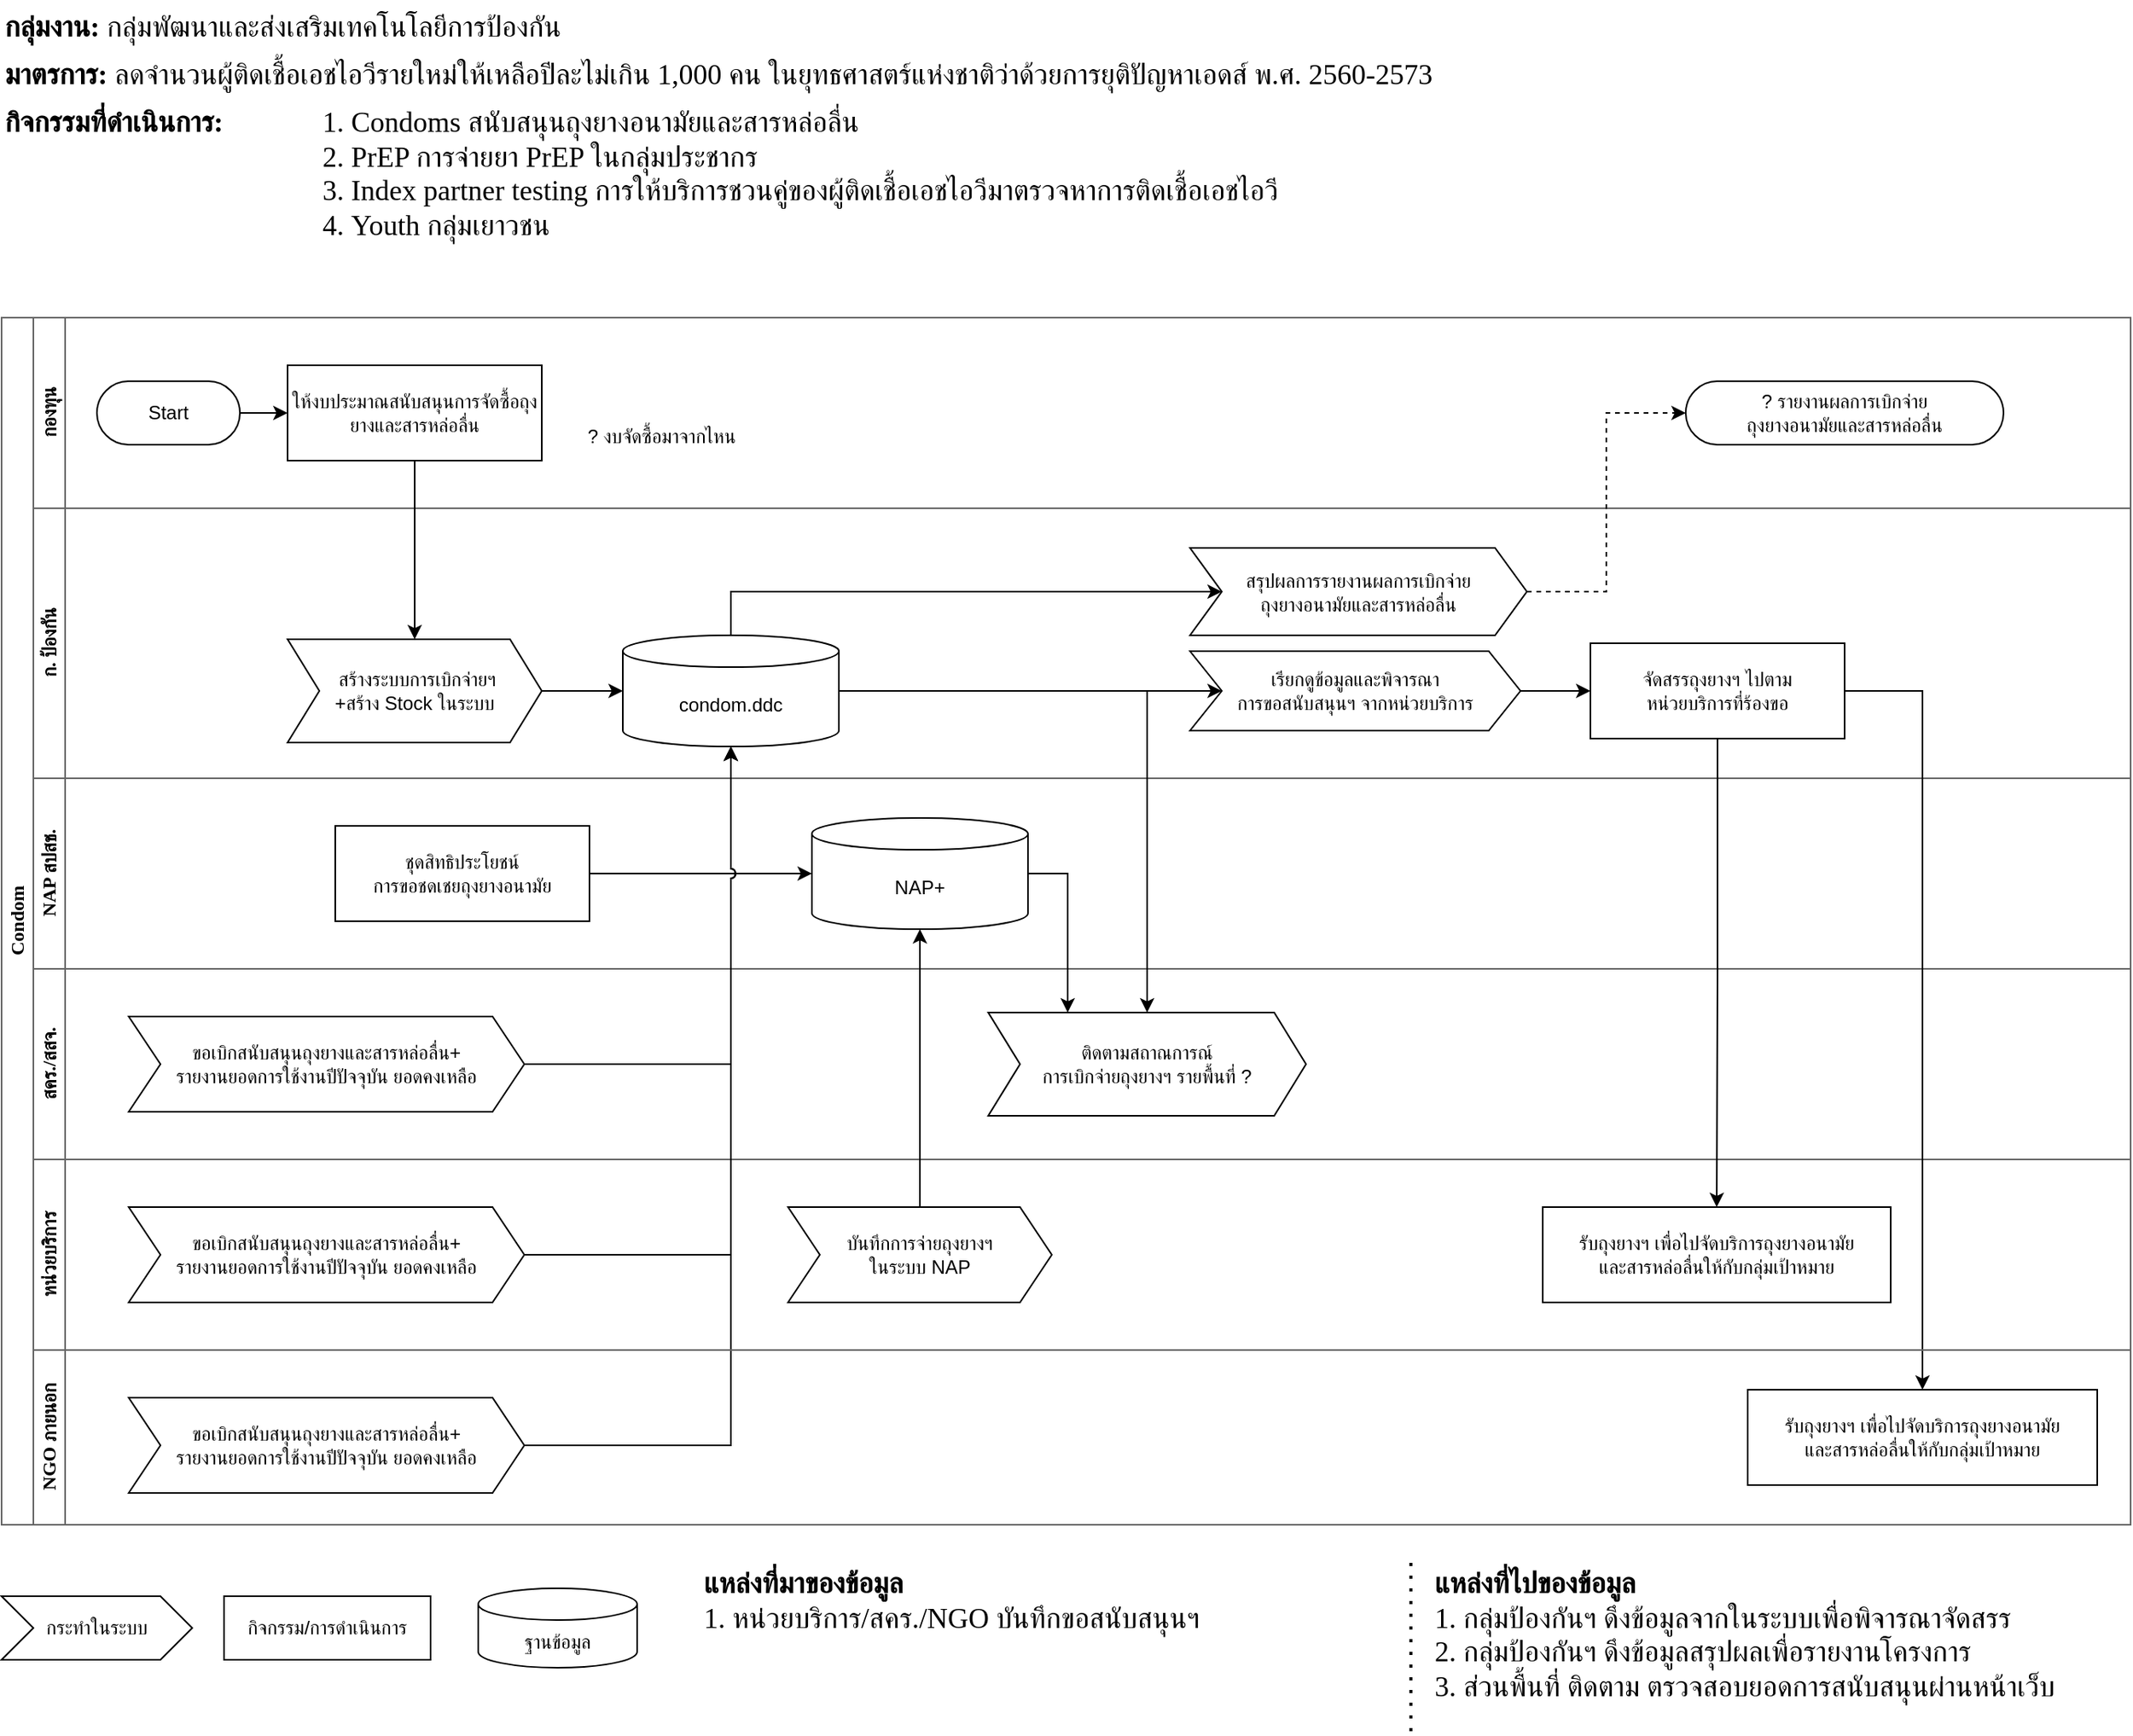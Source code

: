 <mxfile version="22.1.18" type="github" pages="2">
  <diagram id="prtHgNgQTEPvFCAcTncT" name="Condoms">
    <mxGraphModel dx="1071" dy="595" grid="1" gridSize="10" guides="1" tooltips="1" connect="1" arrows="1" fold="1" page="1" pageScale="1" pageWidth="827" pageHeight="1169" math="0" shadow="0">
      <root>
        <mxCell id="0" />
        <mxCell id="1" parent="0" />
        <mxCell id="dNxyNK7c78bLwvsdeMH5-19" value="Condom" style="swimlane;html=1;childLayout=stackLayout;resizeParent=1;resizeParentMax=0;horizontal=0;startSize=20;horizontalStack=0;fontFamily=Tahoma;strokeColor=#666666;" parent="1" vertex="1">
          <mxGeometry x="40" y="240" width="1340" height="760" as="geometry" />
        </mxCell>
        <mxCell id="dNxyNK7c78bLwvsdeMH5-20" value="กองทุน" style="swimlane;html=1;startSize=20;horizontal=0;fontFamily=Tahoma;strokeColor=#666666;" parent="dNxyNK7c78bLwvsdeMH5-19" vertex="1">
          <mxGeometry x="20" width="1320" height="120" as="geometry" />
        </mxCell>
        <mxCell id="vW1-sG7XQybwzOpCdIC6-39" style="edgeStyle=orthogonalEdgeStyle;rounded=0;orthogonalLoop=1;jettySize=auto;html=1;" parent="dNxyNK7c78bLwvsdeMH5-20" source="vW1-sG7XQybwzOpCdIC6-2" target="vW1-sG7XQybwzOpCdIC6-4" edge="1">
          <mxGeometry relative="1" as="geometry" />
        </mxCell>
        <mxCell id="vW1-sG7XQybwzOpCdIC6-2" value="Start" style="rounded=1;whiteSpace=wrap;html=1;arcSize=50;" parent="dNxyNK7c78bLwvsdeMH5-20" vertex="1">
          <mxGeometry x="40" y="40" width="90" height="40" as="geometry" />
        </mxCell>
        <mxCell id="vW1-sG7XQybwzOpCdIC6-3" style="edgeStyle=orthogonalEdgeStyle;rounded=0;orthogonalLoop=1;jettySize=auto;html=1;exitX=0.5;exitY=1;exitDx=0;exitDy=0;" parent="dNxyNK7c78bLwvsdeMH5-20" source="vW1-sG7XQybwzOpCdIC6-2" target="vW1-sG7XQybwzOpCdIC6-2" edge="1">
          <mxGeometry relative="1" as="geometry" />
        </mxCell>
        <mxCell id="vW1-sG7XQybwzOpCdIC6-4" value="ให้งบประมาณสนับสนุนการจัดซื้อถุงยางและสารหล่อลื่น" style="rounded=0;whiteSpace=wrap;html=1;" parent="dNxyNK7c78bLwvsdeMH5-20" vertex="1">
          <mxGeometry x="160" y="30" width="160" height="60" as="geometry" />
        </mxCell>
        <mxCell id="HEFYjMU2fkNLsEg8FPOW-6" value="? งบจัดซื้อมาจากไหน" style="text;html=1;align=center;verticalAlign=middle;resizable=0;points=[];autosize=1;strokeColor=none;fillColor=none;" parent="dNxyNK7c78bLwvsdeMH5-20" vertex="1">
          <mxGeometry x="330" y="60" width="130" height="30" as="geometry" />
        </mxCell>
        <mxCell id="dQZI6s-5HtwPCw9mTZus-6" value="? รายงานผลการเบิกจ่าย&lt;br style=&quot;border-color: var(--border-color);&quot;&gt;ถุงยางอนามัยและสารหล่อลื่น" style="rounded=1;whiteSpace=wrap;html=1;arcSize=50;" vertex="1" parent="dNxyNK7c78bLwvsdeMH5-20">
          <mxGeometry x="1040" y="40" width="200" height="40" as="geometry" />
        </mxCell>
        <mxCell id="vW1-sG7XQybwzOpCdIC6-5" value="ก. ป้องกัน" style="swimlane;html=1;startSize=20;horizontal=0;fontFamily=Tahoma;strokeColor=#666666;" parent="dNxyNK7c78bLwvsdeMH5-19" vertex="1">
          <mxGeometry x="20" y="120" width="1320" height="170" as="geometry" />
        </mxCell>
        <mxCell id="vW1-sG7XQybwzOpCdIC6-7" style="edgeStyle=orthogonalEdgeStyle;rounded=0;orthogonalLoop=1;jettySize=auto;html=1;exitX=0.5;exitY=1;exitDx=0;exitDy=0;" parent="vW1-sG7XQybwzOpCdIC6-5" edge="1">
          <mxGeometry relative="1" as="geometry">
            <mxPoint x="85" y="80" as="sourcePoint" />
            <mxPoint x="85" y="80" as="targetPoint" />
          </mxGeometry>
        </mxCell>
        <mxCell id="vW1-sG7XQybwzOpCdIC6-33" style="edgeStyle=orthogonalEdgeStyle;rounded=0;orthogonalLoop=1;jettySize=auto;html=1;entryX=0;entryY=0.5;entryDx=0;entryDy=0;exitX=1;exitY=0.5;exitDx=0;exitDy=0;" parent="vW1-sG7XQybwzOpCdIC6-5" source="vW1-sG7XQybwzOpCdIC6-44" target="vW1-sG7XQybwzOpCdIC6-11" edge="1">
          <mxGeometry relative="1" as="geometry">
            <mxPoint x="940" y="95" as="sourcePoint" />
          </mxGeometry>
        </mxCell>
        <mxCell id="vW1-sG7XQybwzOpCdIC6-11" value="จัดสรรถุงยางฯ ไปตาม&lt;br&gt;หน่วยบริการที่ร้องขอ" style="rounded=0;whiteSpace=wrap;html=1;" parent="vW1-sG7XQybwzOpCdIC6-5" vertex="1">
          <mxGeometry x="980" y="85" width="160" height="60" as="geometry" />
        </mxCell>
        <mxCell id="vW1-sG7XQybwzOpCdIC6-27" style="edgeStyle=orthogonalEdgeStyle;rounded=0;orthogonalLoop=1;jettySize=auto;html=1;entryX=0;entryY=0.5;entryDx=0;entryDy=0;" parent="vW1-sG7XQybwzOpCdIC6-5" source="vW1-sG7XQybwzOpCdIC6-21" target="vW1-sG7XQybwzOpCdIC6-44" edge="1">
          <mxGeometry relative="1" as="geometry">
            <mxPoint x="780" y="95" as="targetPoint" />
          </mxGeometry>
        </mxCell>
        <mxCell id="HEFYjMU2fkNLsEg8FPOW-5" style="edgeStyle=orthogonalEdgeStyle;rounded=0;orthogonalLoop=1;jettySize=auto;html=1;exitX=0.5;exitY=0;exitDx=0;exitDy=0;exitPerimeter=0;" parent="vW1-sG7XQybwzOpCdIC6-5" source="vW1-sG7XQybwzOpCdIC6-21" target="HEFYjMU2fkNLsEg8FPOW-3" edge="1">
          <mxGeometry relative="1" as="geometry">
            <mxPoint x="510" y="110" as="sourcePoint" />
            <mxPoint x="720" y="50" as="targetPoint" />
          </mxGeometry>
        </mxCell>
        <mxCell id="vW1-sG7XQybwzOpCdIC6-21" value="condom.ddc" style="shape=cylinder3;whiteSpace=wrap;html=1;boundedLbl=1;backgroundOutline=1;size=10;" parent="vW1-sG7XQybwzOpCdIC6-5" vertex="1">
          <mxGeometry x="371" y="80" width="136" height="70" as="geometry" />
        </mxCell>
        <mxCell id="vW1-sG7XQybwzOpCdIC6-26" style="edgeStyle=orthogonalEdgeStyle;rounded=0;orthogonalLoop=1;jettySize=auto;html=1;exitX=1;exitY=0.5;exitDx=0;exitDy=0;entryX=0;entryY=0.5;entryDx=0;entryDy=0;entryPerimeter=0;" parent="vW1-sG7XQybwzOpCdIC6-5" source="vW1-sG7XQybwzOpCdIC6-41" target="vW1-sG7XQybwzOpCdIC6-21" edge="1">
          <mxGeometry relative="1" as="geometry">
            <mxPoint x="320" y="95" as="sourcePoint" />
          </mxGeometry>
        </mxCell>
        <mxCell id="vW1-sG7XQybwzOpCdIC6-41" value="&amp;nbsp;สร้างระบบการเบิกจ่ายฯ&lt;br&gt;+สร้าง Stock ในระบบ" style="shape=step;perimeter=stepPerimeter;whiteSpace=wrap;html=1;fixedSize=1;" parent="vW1-sG7XQybwzOpCdIC6-5" vertex="1">
          <mxGeometry x="160" y="82.5" width="160" height="65" as="geometry" />
        </mxCell>
        <mxCell id="vW1-sG7XQybwzOpCdIC6-44" value="เรียกดูข้อมูลและพิจารณา&lt;br style=&quot;border-color: var(--border-color);&quot;&gt;การขอสนับสนุนฯ จากหน่วยบริการ" style="shape=step;perimeter=stepPerimeter;whiteSpace=wrap;html=1;fixedSize=1;" parent="vW1-sG7XQybwzOpCdIC6-5" vertex="1">
          <mxGeometry x="728" y="90" width="208" height="50" as="geometry" />
        </mxCell>
        <mxCell id="HEFYjMU2fkNLsEg8FPOW-3" value="สรุปผลการรายงานผลการเบิกจ่าย&lt;br&gt;ถุงยางอนามัยและสารหล่อลื่น" style="shape=step;perimeter=stepPerimeter;whiteSpace=wrap;html=1;fixedSize=1;" parent="vW1-sG7XQybwzOpCdIC6-5" vertex="1">
          <mxGeometry x="728" y="25" width="212" height="55" as="geometry" />
        </mxCell>
        <mxCell id="dNxyNK7c78bLwvsdeMH5-21" value="NAP สปสช." style="swimlane;html=1;startSize=20;horizontal=0;fontFamily=Tahoma;strokeColor=#666666;" parent="dNxyNK7c78bLwvsdeMH5-19" vertex="1">
          <mxGeometry x="20" y="290" width="1320" height="120" as="geometry">
            <mxRectangle x="20" y="240" width="610" height="30" as="alternateBounds" />
          </mxGeometry>
        </mxCell>
        <mxCell id="vW1-sG7XQybwzOpCdIC6-28" value="NAP+" style="shape=cylinder3;whiteSpace=wrap;html=1;boundedLbl=1;backgroundOutline=1;size=10;" parent="dNxyNK7c78bLwvsdeMH5-21" vertex="1">
          <mxGeometry x="490" y="25" width="136" height="70" as="geometry" />
        </mxCell>
        <mxCell id="HEFYjMU2fkNLsEg8FPOW-1" value="ชุดสิทธิประโยชน์&lt;br&gt;การขอชดเชยถุงยางอนามัย" style="rounded=0;whiteSpace=wrap;html=1;" parent="dNxyNK7c78bLwvsdeMH5-21" vertex="1">
          <mxGeometry x="190" y="30" width="160" height="60" as="geometry" />
        </mxCell>
        <mxCell id="jA2d7YymJRjin36Otq6Y-1" style="edgeStyle=orthogonalEdgeStyle;rounded=0;orthogonalLoop=1;jettySize=auto;html=1;entryX=0;entryY=0.5;entryDx=0;entryDy=0;shadow=0;noJump=0;comic=0;enumerate=0;orthogonal=0;flowAnimation=0;ignoreEdge=0;snapToPoint=0;fixDash=0;backgroundOutline=0;metaEdit=0;jumpStyle=arc;exitX=1;exitY=0.5;exitDx=0;exitDy=0;entryPerimeter=0;" edge="1" parent="dNxyNK7c78bLwvsdeMH5-21" source="HEFYjMU2fkNLsEg8FPOW-1" target="vW1-sG7XQybwzOpCdIC6-28">
          <mxGeometry relative="1" as="geometry">
            <mxPoint x="360" y="60" as="sourcePoint" />
            <mxPoint x="354" y="421" as="targetPoint" />
          </mxGeometry>
        </mxCell>
        <mxCell id="dNxyNK7c78bLwvsdeMH5-22" value="สคร./สสจ." style="swimlane;html=1;startSize=20;horizontal=0;fontFamily=Tahoma;strokeColor=#666666;" parent="dNxyNK7c78bLwvsdeMH5-19" vertex="1">
          <mxGeometry x="20" y="410" width="1320" height="120" as="geometry" />
        </mxCell>
        <mxCell id="vW1-sG7XQybwzOpCdIC6-45" value="ติดตามสถาณการณ์&lt;br&gt;การเบิกจ่ายถุงยางฯ รายพื้นที่ ?" style="shape=step;perimeter=stepPerimeter;whiteSpace=wrap;html=1;fixedSize=1;" parent="dNxyNK7c78bLwvsdeMH5-22" vertex="1">
          <mxGeometry x="601" y="27.5" width="200" height="65" as="geometry" />
        </mxCell>
        <mxCell id="vW1-sG7XQybwzOpCdIC6-49" value="ขอเบิกสนับสนุนถุงยางและสารหล่อลื่น+&lt;br&gt;รายงานยอดการใช้งานปีปัจจุบัน ยอดคงเหลือ" style="shape=step;perimeter=stepPerimeter;whiteSpace=wrap;html=1;fixedSize=1;" parent="dNxyNK7c78bLwvsdeMH5-22" vertex="1">
          <mxGeometry x="60" y="30" width="249" height="60" as="geometry" />
        </mxCell>
        <mxCell id="EJFhG_xvfswVd12eMsBA-1" value="หน่วยบริการ" style="swimlane;html=1;startSize=20;horizontal=0;fontFamily=Tahoma;strokeColor=#666666;" parent="dNxyNK7c78bLwvsdeMH5-19" vertex="1">
          <mxGeometry x="20" y="530" width="1320" height="120" as="geometry" />
        </mxCell>
        <mxCell id="vW1-sG7XQybwzOpCdIC6-31" value="รับถุงยางฯ เพื่อไปจัดบริการถุงยางอนามัย&lt;br&gt;และสารหล่อลื่นให้กับกลุ่มเป้าหมาย" style="rounded=0;whiteSpace=wrap;html=1;" parent="EJFhG_xvfswVd12eMsBA-1" vertex="1">
          <mxGeometry x="950" y="30" width="219" height="60" as="geometry" />
        </mxCell>
        <mxCell id="vW1-sG7XQybwzOpCdIC6-46" value="บันทึกการจ่ายถุงยางฯ&lt;br style=&quot;border-color: var(--border-color);&quot;&gt;ในระบบ NAP" style="shape=step;perimeter=stepPerimeter;whiteSpace=wrap;html=1;fixedSize=1;" parent="EJFhG_xvfswVd12eMsBA-1" vertex="1">
          <mxGeometry x="475" y="30" width="166" height="60" as="geometry" />
        </mxCell>
        <mxCell id="vW1-sG7XQybwzOpCdIC6-47" value="ขอเบิกสนับสนุนถุงยางและสารหล่อลื่น+&lt;br style=&quot;border-color: var(--border-color);&quot;&gt;รายงานยอดการใช้งานปีปัจจุบัน ยอดคงเหลือ" style="shape=step;perimeter=stepPerimeter;whiteSpace=wrap;html=1;fixedSize=1;" parent="EJFhG_xvfswVd12eMsBA-1" vertex="1">
          <mxGeometry x="60" y="30" width="249" height="60" as="geometry" />
        </mxCell>
        <mxCell id="vW1-sG7XQybwzOpCdIC6-22" style="edgeStyle=orthogonalEdgeStyle;rounded=0;orthogonalLoop=1;jettySize=auto;html=1;entryX=0.5;entryY=1;entryDx=0;entryDy=0;entryPerimeter=0;exitX=1;exitY=0.5;exitDx=0;exitDy=0;jumpStyle=arc;" parent="dNxyNK7c78bLwvsdeMH5-19" source="vW1-sG7XQybwzOpCdIC6-48" target="vW1-sG7XQybwzOpCdIC6-21" edge="1">
          <mxGeometry relative="1" as="geometry">
            <mxPoint x="340" y="660" as="sourcePoint" />
          </mxGeometry>
        </mxCell>
        <mxCell id="vW1-sG7XQybwzOpCdIC6-23" style="edgeStyle=orthogonalEdgeStyle;rounded=0;orthogonalLoop=1;jettySize=auto;html=1;entryX=0.5;entryY=1;entryDx=0;entryDy=0;entryPerimeter=0;exitX=1;exitY=0.5;exitDx=0;exitDy=0;jumpStyle=arc;" parent="dNxyNK7c78bLwvsdeMH5-19" source="vW1-sG7XQybwzOpCdIC6-47" target="vW1-sG7XQybwzOpCdIC6-21" edge="1">
          <mxGeometry relative="1" as="geometry">
            <mxPoint x="340" y="530" as="sourcePoint" />
          </mxGeometry>
        </mxCell>
        <mxCell id="vW1-sG7XQybwzOpCdIC6-25" style="edgeStyle=orthogonalEdgeStyle;rounded=0;orthogonalLoop=1;jettySize=auto;html=1;entryX=0.5;entryY=0;entryDx=0;entryDy=0;" parent="dNxyNK7c78bLwvsdeMH5-19" source="vW1-sG7XQybwzOpCdIC6-4" target="vW1-sG7XQybwzOpCdIC6-41" edge="1">
          <mxGeometry relative="1" as="geometry">
            <mxPoint x="260" y="150" as="targetPoint" />
          </mxGeometry>
        </mxCell>
        <mxCell id="vW1-sG7XQybwzOpCdIC6-29" style="edgeStyle=orthogonalEdgeStyle;rounded=0;orthogonalLoop=1;jettySize=auto;html=1;entryX=0.5;entryY=1;entryDx=0;entryDy=0;entryPerimeter=0;exitX=0.5;exitY=0;exitDx=0;exitDy=0;" parent="dNxyNK7c78bLwvsdeMH5-19" source="vW1-sG7XQybwzOpCdIC6-46" target="vW1-sG7XQybwzOpCdIC6-28" edge="1">
          <mxGeometry relative="1" as="geometry">
            <mxPoint x="577" y="510" as="sourcePoint" />
          </mxGeometry>
        </mxCell>
        <mxCell id="vW1-sG7XQybwzOpCdIC6-34" style="edgeStyle=orthogonalEdgeStyle;rounded=0;orthogonalLoop=1;jettySize=auto;html=1;exitX=0.5;exitY=1;exitDx=0;exitDy=0;" parent="dNxyNK7c78bLwvsdeMH5-19" source="vW1-sG7XQybwzOpCdIC6-11" target="vW1-sG7XQybwzOpCdIC6-31" edge="1">
          <mxGeometry relative="1" as="geometry" />
        </mxCell>
        <mxCell id="vW1-sG7XQybwzOpCdIC6-35" style="edgeStyle=orthogonalEdgeStyle;rounded=0;orthogonalLoop=1;jettySize=auto;html=1;exitX=1;exitY=0.5;exitDx=0;exitDy=0;" parent="dNxyNK7c78bLwvsdeMH5-19" source="vW1-sG7XQybwzOpCdIC6-11" target="vW1-sG7XQybwzOpCdIC6-32" edge="1">
          <mxGeometry relative="1" as="geometry" />
        </mxCell>
        <mxCell id="vW1-sG7XQybwzOpCdIC6-38" style="edgeStyle=orthogonalEdgeStyle;rounded=0;orthogonalLoop=1;jettySize=auto;html=1;entryX=0.5;entryY=0;entryDx=0;entryDy=0;" parent="dNxyNK7c78bLwvsdeMH5-19" source="vW1-sG7XQybwzOpCdIC6-21" target="vW1-sG7XQybwzOpCdIC6-45" edge="1">
          <mxGeometry relative="1" as="geometry">
            <mxPoint x="712" y="390" as="targetPoint" />
          </mxGeometry>
        </mxCell>
        <mxCell id="vW1-sG7XQybwzOpCdIC6-40" style="edgeStyle=orthogonalEdgeStyle;rounded=0;orthogonalLoop=1;jettySize=auto;html=1;exitX=1;exitY=0.5;exitDx=0;exitDy=0;exitPerimeter=0;entryX=0.25;entryY=0;entryDx=0;entryDy=0;" parent="dNxyNK7c78bLwvsdeMH5-19" source="vW1-sG7XQybwzOpCdIC6-28" target="vW1-sG7XQybwzOpCdIC6-45" edge="1">
          <mxGeometry relative="1" as="geometry">
            <mxPoint x="721" y="300" as="targetPoint" />
          </mxGeometry>
        </mxCell>
        <mxCell id="EJFhG_xvfswVd12eMsBA-5" value="NGO ภายนอก" style="swimlane;html=1;startSize=20;horizontal=0;fontFamily=Tahoma;strokeColor=#666666;" parent="dNxyNK7c78bLwvsdeMH5-19" vertex="1">
          <mxGeometry x="20" y="650" width="1320" height="110" as="geometry" />
        </mxCell>
        <mxCell id="vW1-sG7XQybwzOpCdIC6-32" value="รับถุงยางฯ เพื่อไปจัดบริการถุงยางอนามัย&lt;br style=&quot;border-color: var(--border-color);&quot;&gt;และสารหล่อลื่นให้กับกลุ่มเป้าหมาย" style="rounded=0;whiteSpace=wrap;html=1;" parent="EJFhG_xvfswVd12eMsBA-5" vertex="1">
          <mxGeometry x="1079" y="25" width="220" height="60" as="geometry" />
        </mxCell>
        <mxCell id="vW1-sG7XQybwzOpCdIC6-48" value="ขอเบิกสนับสนุนถุงยางและสารหล่อลื่น+&lt;br style=&quot;border-color: var(--border-color);&quot;&gt;รายงานยอดการใช้งานปีปัจจุบัน ยอดคงเหลือ" style="shape=step;perimeter=stepPerimeter;whiteSpace=wrap;html=1;fixedSize=1;" parent="EJFhG_xvfswVd12eMsBA-5" vertex="1">
          <mxGeometry x="60" y="30" width="249" height="60" as="geometry" />
        </mxCell>
        <mxCell id="vW1-sG7XQybwzOpCdIC6-50" style="edgeStyle=orthogonalEdgeStyle;rounded=0;orthogonalLoop=1;jettySize=auto;html=1;entryX=0.5;entryY=1;entryDx=0;entryDy=0;entryPerimeter=0;jumpStyle=arc;" parent="dNxyNK7c78bLwvsdeMH5-19" source="vW1-sG7XQybwzOpCdIC6-49" target="vW1-sG7XQybwzOpCdIC6-21" edge="1">
          <mxGeometry relative="1" as="geometry" />
        </mxCell>
        <mxCell id="dQZI6s-5HtwPCw9mTZus-10" style="edgeStyle=orthogonalEdgeStyle;rounded=0;orthogonalLoop=1;jettySize=auto;html=1;entryX=0;entryY=0.5;entryDx=0;entryDy=0;dashed=1;" edge="1" parent="dNxyNK7c78bLwvsdeMH5-19" source="HEFYjMU2fkNLsEg8FPOW-3" target="dQZI6s-5HtwPCw9mTZus-6">
          <mxGeometry relative="1" as="geometry" />
        </mxCell>
        <mxCell id="dQZI6s-5HtwPCw9mTZus-2" value="มาตรการ:&amp;nbsp;&lt;span style=&quot;font-weight: normal;&quot;&gt;ลดจำนวนผู้ติดเชื้อเอชไอวีรายใหม่ให้เหลือปีละไม่เกิน 1,000 คน ในยุทธศาสตร์แห่งชาติว่าด้วยการยุติปัญหาเอดส์ พ.ศ. 2560-2573&lt;/span&gt;" style="text;html=1;strokeColor=none;fillColor=none;align=left;verticalAlign=top;whiteSpace=wrap;rounded=0;fontFamily=Tahoma;fontStyle=1;fontSize=18;" vertex="1" parent="1">
          <mxGeometry x="40" y="70" width="1280" height="30" as="geometry" />
        </mxCell>
        <mxCell id="dQZI6s-5HtwPCw9mTZus-3" value="กลุ่มงาน:&amp;nbsp;&lt;span style=&quot;font-weight: normal;&quot;&gt;กลุ่มพัฒนาและส่งเสริมเทคโนโลยีการป้องกัน&lt;/span&gt;" style="text;html=1;strokeColor=none;fillColor=none;align=left;verticalAlign=top;whiteSpace=wrap;rounded=0;fontFamily=Tahoma;fontStyle=1;fontSize=18;" vertex="1" parent="1">
          <mxGeometry x="40" y="40" width="1280" height="30" as="geometry" />
        </mxCell>
        <mxCell id="dQZI6s-5HtwPCw9mTZus-4" value="กิจกรรมที่ดำเนินการ:&amp;nbsp;" style="text;html=1;strokeColor=none;fillColor=none;align=left;verticalAlign=top;whiteSpace=wrap;rounded=0;fontFamily=Tahoma;fontStyle=1;fontSize=18;" vertex="1" parent="1">
          <mxGeometry x="40" y="100" width="200" height="30" as="geometry" />
        </mxCell>
        <mxCell id="dQZI6s-5HtwPCw9mTZus-5" value="1. Condoms&amp;nbsp;สนับสนุนถุงยางอนามัยและสารหล่อลื่น&lt;br&gt;2.&amp;nbsp;PrEP การจ่ายยา PrEP ในกลุ่มประชากร&lt;br&gt;3.&amp;nbsp;Index partner testing&amp;nbsp;การให้บริการชวนคู่ของผู้ติดเชื้อเอชไอวีมาตรวจหาการติดเชื้อเอชไอวี&lt;br&gt;4.&amp;nbsp;Youth กลุ่มเยาวชน&amp;nbsp;" style="text;html=1;strokeColor=none;fillColor=none;align=left;verticalAlign=top;whiteSpace=wrap;rounded=0;fontFamily=Tahoma;fontStyle=0;fontSize=18;" vertex="1" parent="1">
          <mxGeometry x="240" y="100" width="920" height="90" as="geometry" />
        </mxCell>
        <mxCell id="dQZI6s-5HtwPCw9mTZus-7" value="กระทำในระบบ" style="shape=step;perimeter=stepPerimeter;whiteSpace=wrap;html=1;fixedSize=1;" vertex="1" parent="1">
          <mxGeometry x="40" y="1045" width="120" height="40" as="geometry" />
        </mxCell>
        <mxCell id="dQZI6s-5HtwPCw9mTZus-8" value="กิจกรรม/การดำเนินการ" style="rounded=0;whiteSpace=wrap;html=1;" vertex="1" parent="1">
          <mxGeometry x="180" y="1045" width="130" height="40" as="geometry" />
        </mxCell>
        <mxCell id="dQZI6s-5HtwPCw9mTZus-9" value="ฐานข้อมูล" style="shape=cylinder3;whiteSpace=wrap;html=1;boundedLbl=1;backgroundOutline=1;size=10;" vertex="1" parent="1">
          <mxGeometry x="340" y="1040" width="100" height="50" as="geometry" />
        </mxCell>
        <mxCell id="yyZj5BJA8v-fTfeoFuPs-1" value="&lt;b&gt;แหล่งที่มาของข้อมูล&lt;/b&gt;&lt;br&gt;1. หน่วยบริการ/สคร./NGO บันทึกขอสนับสนุนฯ" style="text;html=1;strokeColor=none;fillColor=none;align=left;verticalAlign=top;whiteSpace=wrap;rounded=0;fontFamily=Tahoma;fontStyle=0;fontSize=18;" vertex="1" parent="1">
          <mxGeometry x="480" y="1020" width="440" height="90" as="geometry" />
        </mxCell>
        <mxCell id="yyZj5BJA8v-fTfeoFuPs-2" value="&lt;b&gt;แหล่งที่ไปของข้อมูล&lt;br&gt;&lt;/b&gt;1. กลุ่มป้องกันฯ ดึงข้อมูลจากในระบบเพื่อพิจารณาจัดสรร&lt;br&gt;2. กลุ่มป้องกันฯ&amp;nbsp;ดึงข้อมูลสรุปผลเพื่อรายงานโครงการ&lt;br&gt;3. ส่วนพื้นที่ ติดตาม ตรวจสอบยอดการสนับสนุนผ่านหน้าเว็บ" style="text;html=1;strokeColor=none;fillColor=none;align=left;verticalAlign=top;whiteSpace=wrap;rounded=0;fontFamily=Tahoma;fontStyle=0;fontSize=18;" vertex="1" parent="1">
          <mxGeometry x="940" y="1020" width="440" height="90" as="geometry" />
        </mxCell>
        <mxCell id="yyZj5BJA8v-fTfeoFuPs-3" value="" style="endArrow=none;dashed=1;html=1;dashPattern=1 3;strokeWidth=2;rounded=0;" edge="1" parent="1">
          <mxGeometry width="50" height="50" relative="1" as="geometry">
            <mxPoint x="927" y="1130" as="sourcePoint" />
            <mxPoint x="927" y="1020" as="targetPoint" />
          </mxGeometry>
        </mxCell>
      </root>
    </mxGraphModel>
  </diagram>
  <diagram id="7i-LERVDmYqNg7XQ0lNa" name="PrEP">
    <mxGraphModel dx="1205" dy="669" grid="1" gridSize="10" guides="1" tooltips="1" connect="1" arrows="1" fold="1" page="1" pageScale="1" pageWidth="850" pageHeight="1100" math="0" shadow="0">
      <root>
        <mxCell id="0" />
        <mxCell id="1" parent="0" />
        <mxCell id="iYbuata2bx76US4o_usM-1" value="PrEP - เพื่อลดการติดเชื้อรายใหม่" style="swimlane;html=1;childLayout=stackLayout;resizeParent=1;resizeParentMax=0;horizontal=0;startSize=20;horizontalStack=0;fontFamily=Tahoma;strokeColor=#666666;" parent="1" vertex="1">
          <mxGeometry x="40" y="240" width="1480" height="740" as="geometry" />
        </mxCell>
        <mxCell id="iYbuata2bx76US4o_usM-2" value="แหล่งที่มาของยาฯ" style="swimlane;html=1;startSize=20;horizontal=0;fontFamily=Tahoma;strokeColor=#666666;" parent="iYbuata2bx76US4o_usM-1" vertex="1">
          <mxGeometry x="20" width="1460" height="130" as="geometry" />
        </mxCell>
        <mxCell id="iYbuata2bx76US4o_usM-3" value="&lt;span style=&quot;background-color: initial;&quot;&gt;การจัดหา และสนับสนุนยา PrEP&lt;/span&gt;&lt;br&gt;&lt;p style=&quot;margin: 0px;&quot;&gt;&lt;span style=&quot;background-color: initial;&quot;&gt;ㆍกรมควบคุมโรค จะได้รับสนับสนุนยา PrEP จากกองทุนโลก ช่วงเดือนกรกฎาคม 2566&lt;/span&gt;&lt;/p&gt;&lt;p style=&quot;margin: 0px;&quot;&gt;ㆍกรมควบคุมโรค อนุมัติโครงการจัดซื้อยา PrEP เพื่อใช้ในกลุ่มนอกสิทธิบัตร์ทอง (Non - UC) ในการปิด&lt;span style=&quot;background-color: initial;&quot;&gt;ช่องว่างระหว่างรอข้อสรุปจากพระราชกฤษฎีกา จาก สปสช.&lt;/span&gt;&lt;/p&gt;? ทำ Stock มั้ย" style="text;html=1;align=left;verticalAlign=middle;resizable=0;points=[];autosize=1;strokeColor=none;fillColor=none;" parent="iYbuata2bx76US4o_usM-2" vertex="1">
          <mxGeometry x="40" y="20" width="800" height="70" as="geometry" />
        </mxCell>
        <mxCell id="iYbuata2bx76US4o_usM-4" value="ก. ป้องกัน" style="swimlane;html=1;startSize=20;horizontal=0;fontFamily=Tahoma;strokeColor=#666666;" parent="iYbuata2bx76US4o_usM-1" vertex="1">
          <mxGeometry x="20" y="130" width="1460" height="120" as="geometry" />
        </mxCell>
        <mxCell id="iYbuata2bx76US4o_usM-5" style="edgeStyle=orthogonalEdgeStyle;rounded=0;orthogonalLoop=1;jettySize=auto;html=1;exitX=1;exitY=0.5;exitDx=0;exitDy=0;exitPerimeter=0;" parent="iYbuata2bx76US4o_usM-4" source="iYbuata2bx76US4o_usM-6" target="iYbuata2bx76US4o_usM-10" edge="1">
          <mxGeometry relative="1" as="geometry" />
        </mxCell>
        <mxCell id="iYbuata2bx76US4o_usM-6" value="prepthai.net" style="shape=cylinder3;whiteSpace=wrap;html=1;boundedLbl=1;backgroundOutline=1;size=10;" parent="iYbuata2bx76US4o_usM-4" vertex="1">
          <mxGeometry x="280" y="25" width="136" height="70" as="geometry" />
        </mxCell>
        <mxCell id="iYbuata2bx76US4o_usM-7" value="Start" style="rounded=1;whiteSpace=wrap;html=1;arcSize=50;" parent="iYbuata2bx76US4o_usM-4" vertex="1">
          <mxGeometry x="50" y="45" width="89" height="30" as="geometry" />
        </mxCell>
        <mxCell id="iYbuata2bx76US4o_usM-8" value="" style="edgeStyle=orthogonalEdgeStyle;rounded=0;orthogonalLoop=1;jettySize=auto;html=1;fontFamily=Tahoma;exitX=1;exitY=0.5;exitDx=0;exitDy=0;" parent="iYbuata2bx76US4o_usM-4" source="iYbuata2bx76US4o_usM-7" target="iYbuata2bx76US4o_usM-6" edge="1">
          <mxGeometry relative="1" as="geometry">
            <mxPoint x="249" y="50" as="sourcePoint" />
            <mxPoint x="600" y="50" as="targetPoint" />
          </mxGeometry>
        </mxCell>
        <mxCell id="iYbuata2bx76US4o_usM-9" style="edgeStyle=orthogonalEdgeStyle;rounded=0;orthogonalLoop=1;jettySize=auto;html=1;" parent="iYbuata2bx76US4o_usM-4" source="iYbuata2bx76US4o_usM-10" target="iYbuata2bx76US4o_usM-11" edge="1">
          <mxGeometry relative="1" as="geometry" />
        </mxCell>
        <mxCell id="iYbuata2bx76US4o_usM-10" value="เรียกดูรายงาน&lt;br&gt;ผลการดำเนินงาน" style="shape=step;perimeter=stepPerimeter;whiteSpace=wrap;html=1;fixedSize=1;" parent="iYbuata2bx76US4o_usM-4" vertex="1">
          <mxGeometry x="940" y="27.5" width="190" height="65" as="geometry" />
        </mxCell>
        <mxCell id="iYbuata2bx76US4o_usM-11" value="วางแผน สนับสนุน ติดตาม พัฒนาศักยภาพหน่วยบริการสุขภาพในการจัดบริการเพร็พ (PrEP)" style="rounded=0;whiteSpace=wrap;html=1;fontFamily=Tahoma;fontSize=12;fontColor=#000000;align=center;" parent="iYbuata2bx76US4o_usM-4" vertex="1">
          <mxGeometry x="1220" y="30" width="190" height="60" as="geometry" />
        </mxCell>
        <mxCell id="iYbuata2bx76US4o_usM-12" value="NAP สปสช." style="swimlane;html=1;startSize=20;horizontal=0;fontFamily=Tahoma;strokeColor=#666666;" parent="iYbuata2bx76US4o_usM-1" vertex="1">
          <mxGeometry x="20" y="250" width="1460" height="120" as="geometry" />
        </mxCell>
        <mxCell id="iYbuata2bx76US4o_usM-13" value="NAP+" style="shape=cylinder3;whiteSpace=wrap;html=1;boundedLbl=1;backgroundOutline=1;size=10;" parent="iYbuata2bx76US4o_usM-12" vertex="1">
          <mxGeometry x="694" y="40" width="136" height="50" as="geometry" />
        </mxCell>
        <mxCell id="iYbuata2bx76US4o_usM-14" value="? ขอข้อมูล" style="text;html=1;align=center;verticalAlign=middle;resizable=0;points=[];autosize=1;strokeColor=none;fillColor=none;" parent="iYbuata2bx76US4o_usM-12" vertex="1">
          <mxGeometry x="480" y="20" width="80" height="30" as="geometry" />
        </mxCell>
        <mxCell id="iYbuata2bx76US4o_usM-15" value="สคร./สสจ." style="swimlane;html=1;startSize=20;horizontal=0;fontFamily=Tahoma;strokeColor=#666666;" parent="iYbuata2bx76US4o_usM-1" vertex="1">
          <mxGeometry x="20" y="370" width="1460" height="120" as="geometry" />
        </mxCell>
        <mxCell id="iYbuata2bx76US4o_usM-16" style="edgeStyle=orthogonalEdgeStyle;rounded=0;orthogonalLoop=1;jettySize=auto;html=1;entryX=0;entryY=0.5;entryDx=0;entryDy=0;" parent="iYbuata2bx76US4o_usM-15" source="iYbuata2bx76US4o_usM-17" target="iYbuata2bx76US4o_usM-18" edge="1">
          <mxGeometry relative="1" as="geometry" />
        </mxCell>
        <mxCell id="iYbuata2bx76US4o_usM-17" value="ติดตามสถานการณ์&lt;br&gt;การจ่ายยาฯ รายพื้นที่&lt;br&gt;เขตฯ จังหวัด หน่วยบริการ" style="shape=step;perimeter=stepPerimeter;whiteSpace=wrap;html=1;fixedSize=1;" parent="iYbuata2bx76US4o_usM-15" vertex="1">
          <mxGeometry x="821" y="27.5" width="190" height="65" as="geometry" />
        </mxCell>
        <mxCell id="iYbuata2bx76US4o_usM-18" value="ออกมาตรการและถ่ายทอด&lt;br&gt;ไปยังหน่วบริการ" style="rounded=0;whiteSpace=wrap;html=1;fontFamily=Tahoma;fontSize=12;fontColor=#000000;align=center;" parent="iYbuata2bx76US4o_usM-15" vertex="1">
          <mxGeometry x="1080" y="30" width="170" height="60" as="geometry" />
        </mxCell>
        <mxCell id="iYbuata2bx76US4o_usM-19" value="หน่วยบริการ" style="swimlane;html=1;startSize=20;horizontal=0;fontFamily=Tahoma;strokeColor=#666666;" parent="iYbuata2bx76US4o_usM-1" vertex="1">
          <mxGeometry x="20" y="490" width="1460" height="120" as="geometry" />
        </mxCell>
        <mxCell id="iYbuata2bx76US4o_usM-20" value="คีย์ข้อมูลเข้าระบบ&lt;br style=&quot;border-color: var(--border-color); font-family: Tahoma;&quot;&gt;&lt;span style=&quot;font-family: Tahoma;&quot;&gt;การจ่ายยาฯ&amp;nbsp;&lt;/span&gt;ความถี่: รายเดือน&lt;br&gt;*แล้วแต่รพ." style="shape=step;perimeter=stepPerimeter;whiteSpace=wrap;html=1;fixedSize=1;" parent="iYbuata2bx76US4o_usM-19" vertex="1">
          <mxGeometry x="60" y="27.5" width="191" height="65" as="geometry" />
        </mxCell>
        <mxCell id="iYbuata2bx76US4o_usM-21" value="คีย์ข้อมูลการจ่ายยาฯ เพื่อการ reimbursement จาก สปสช.&lt;br&gt;รายเคส" style="shape=step;perimeter=stepPerimeter;whiteSpace=wrap;html=1;fixedSize=1;" parent="iYbuata2bx76US4o_usM-19" vertex="1">
          <mxGeometry x="400" y="27.5" width="201" height="65" as="geometry" />
        </mxCell>
        <mxCell id="iYbuata2bx76US4o_usM-22" value="ติดตามสถานการณ์&lt;br&gt;การจ่ายยาฯ ของ รพ." style="shape=step;perimeter=stepPerimeter;whiteSpace=wrap;html=1;fixedSize=1;" parent="iYbuata2bx76US4o_usM-19" vertex="1">
          <mxGeometry x="662" y="27.5" width="200" height="65" as="geometry" />
        </mxCell>
        <mxCell id="iYbuata2bx76US4o_usM-23" value="NGO ภายนอก" style="swimlane;html=1;startSize=20;horizontal=0;fontFamily=Tahoma;strokeColor=#666666;" parent="iYbuata2bx76US4o_usM-1" vertex="1">
          <mxGeometry x="20" y="610" width="1460" height="130" as="geometry" />
        </mxCell>
        <mxCell id="iYbuata2bx76US4o_usM-24" value="ให้ความร่วมมือในการรายงาน&lt;br&gt;ยออดการจ่ายยาฯ เข้าระบบ" style="rounded=0;whiteSpace=wrap;html=1;fontFamily=Tahoma;fontSize=12;fontColor=#000000;align=center;" parent="iYbuata2bx76US4o_usM-23" vertex="1">
          <mxGeometry x="400" y="35" width="189" height="60" as="geometry" />
        </mxCell>
        <mxCell id="iYbuata2bx76US4o_usM-25" value="? มีการคีย์ในระบบ" style="text;html=1;align=center;verticalAlign=middle;resizable=0;points=[];autosize=1;strokeColor=none;fillColor=none;" parent="iYbuata2bx76US4o_usM-23" vertex="1">
          <mxGeometry x="439.5" y="95" width="110" height="30" as="geometry" />
        </mxCell>
        <mxCell id="iYbuata2bx76US4o_usM-26" style="edgeStyle=orthogonalEdgeStyle;rounded=0;orthogonalLoop=1;jettySize=auto;html=1;exitX=0;exitY=0.5;exitDx=0;exitDy=0;exitPerimeter=0;" parent="iYbuata2bx76US4o_usM-23" source="iYbuata2bx76US4o_usM-29" target="iYbuata2bx76US4o_usM-24" edge="1">
          <mxGeometry relative="1" as="geometry" />
        </mxCell>
        <mxCell id="iYbuata2bx76US4o_usM-27" value="" style="group" parent="iYbuata2bx76US4o_usM-23" vertex="1" connectable="0">
          <mxGeometry x="650" y="7.5" width="136" height="115" as="geometry" />
        </mxCell>
        <mxCell id="iYbuata2bx76US4o_usM-28" value="etc." style="shape=cylinder3;whiteSpace=wrap;html=1;boundedLbl=1;backgroundOutline=1;size=10;" parent="iYbuata2bx76US4o_usM-27" vertex="1">
          <mxGeometry y="60" width="136" height="55" as="geometry" />
        </mxCell>
        <mxCell id="iYbuata2bx76US4o_usM-29" value="PIMAN" style="shape=cylinder3;whiteSpace=wrap;html=1;boundedLbl=1;backgroundOutline=1;size=10;" parent="iYbuata2bx76US4o_usM-27" vertex="1">
          <mxGeometry y="30" width="136" height="55" as="geometry" />
        </mxCell>
        <mxCell id="iYbuata2bx76US4o_usM-30" value="TRC" style="shape=cylinder3;whiteSpace=wrap;html=1;boundedLbl=1;backgroundOutline=1;size=10;" parent="iYbuata2bx76US4o_usM-27" vertex="1">
          <mxGeometry width="136" height="50" as="geometry" />
        </mxCell>
        <mxCell id="iYbuata2bx76US4o_usM-31" value="ติดตามสถานการณ์&lt;br&gt;การจ่ายยาฯ รายพื้นที่&lt;br&gt;เขตฯ จังหวัด หน่วยบริการ" style="shape=step;perimeter=stepPerimeter;whiteSpace=wrap;html=1;fixedSize=1;" parent="iYbuata2bx76US4o_usM-23" vertex="1">
          <mxGeometry x="60" y="30" width="190" height="65" as="geometry" />
        </mxCell>
        <mxCell id="iYbuata2bx76US4o_usM-32" value="" style="endArrow=classic;html=1;rounded=0;exitX=1;exitY=0.5;exitDx=0;exitDy=0;entryX=0.5;entryY=1;entryDx=0;entryDy=0;entryPerimeter=0;edgeStyle=orthogonalEdgeStyle;" parent="iYbuata2bx76US4o_usM-1" source="iYbuata2bx76US4o_usM-20" target="iYbuata2bx76US4o_usM-6" edge="1">
          <mxGeometry width="50" height="50" relative="1" as="geometry">
            <mxPoint x="241" y="430" as="sourcePoint" />
            <mxPoint x="500.5" y="420" as="targetPoint" />
          </mxGeometry>
        </mxCell>
        <mxCell id="iYbuata2bx76US4o_usM-33" style="edgeStyle=orthogonalEdgeStyle;rounded=0;orthogonalLoop=1;jettySize=auto;html=1;entryX=0.5;entryY=1;entryDx=0;entryDy=0;entryPerimeter=0;exitX=0;exitY=0.5;exitDx=0;exitDy=0;" parent="iYbuata2bx76US4o_usM-1" source="iYbuata2bx76US4o_usM-24" target="iYbuata2bx76US4o_usM-6" edge="1">
          <mxGeometry relative="1" as="geometry" />
        </mxCell>
        <mxCell id="iYbuata2bx76US4o_usM-34" style="edgeStyle=orthogonalEdgeStyle;rounded=0;orthogonalLoop=1;jettySize=auto;html=1;exitX=1;exitY=0;exitDx=0;exitDy=47.5;exitPerimeter=0;" parent="iYbuata2bx76US4o_usM-1" source="iYbuata2bx76US4o_usM-6" target="iYbuata2bx76US4o_usM-17" edge="1">
          <mxGeometry relative="1" as="geometry" />
        </mxCell>
        <mxCell id="iYbuata2bx76US4o_usM-35" style="edgeStyle=orthogonalEdgeStyle;rounded=0;orthogonalLoop=1;jettySize=auto;html=1;entryX=0;entryY=0.5;entryDx=0;entryDy=0;entryPerimeter=0;" parent="iYbuata2bx76US4o_usM-1" source="iYbuata2bx76US4o_usM-21" target="iYbuata2bx76US4o_usM-13" edge="1">
          <mxGeometry relative="1" as="geometry" />
        </mxCell>
        <mxCell id="iYbuata2bx76US4o_usM-36" style="edgeStyle=orthogonalEdgeStyle;rounded=0;orthogonalLoop=1;jettySize=auto;html=1;entryX=0.5;entryY=0;entryDx=0;entryDy=0;exitX=1;exitY=0.5;exitDx=0;exitDy=0;exitPerimeter=0;" parent="iYbuata2bx76US4o_usM-1" source="iYbuata2bx76US4o_usM-13" target="iYbuata2bx76US4o_usM-17" edge="1">
          <mxGeometry relative="1" as="geometry" />
        </mxCell>
        <mxCell id="iYbuata2bx76US4o_usM-37" style="edgeStyle=orthogonalEdgeStyle;rounded=0;orthogonalLoop=1;jettySize=auto;html=1;entryX=0.855;entryY=1;entryDx=0;entryDy=-2.9;entryPerimeter=0;exitX=0.5;exitY=0;exitDx=0;exitDy=0;exitPerimeter=0;" parent="iYbuata2bx76US4o_usM-1" source="iYbuata2bx76US4o_usM-13" target="iYbuata2bx76US4o_usM-6" edge="1">
          <mxGeometry relative="1" as="geometry">
            <Array as="points">
              <mxPoint x="416" y="260" />
            </Array>
          </mxGeometry>
        </mxCell>
        <mxCell id="iYbuata2bx76US4o_usM-38" style="edgeStyle=orthogonalEdgeStyle;rounded=0;orthogonalLoop=1;jettySize=auto;html=1;entryX=0.5;entryY=0;entryDx=0;entryDy=0;" parent="iYbuata2bx76US4o_usM-1" source="iYbuata2bx76US4o_usM-13" target="iYbuata2bx76US4o_usM-22" edge="1">
          <mxGeometry relative="1" as="geometry" />
        </mxCell>
        <mxCell id="iYbuata2bx76US4o_usM-39" style="edgeStyle=orthogonalEdgeStyle;rounded=0;orthogonalLoop=1;jettySize=auto;html=1;exitX=0.145;exitY=1;exitDx=0;exitDy=-2.9;exitPerimeter=0;entryX=1;entryY=0.5;entryDx=0;entryDy=0;shadow=0;noJump=0;comic=0;enumerate=0;orthogonal=0;flowAnimation=0;ignoreEdge=0;snapToPoint=0;fixDash=0;backgroundOutline=0;metaEdit=0;jumpStyle=arc;" parent="iYbuata2bx76US4o_usM-1" source="iYbuata2bx76US4o_usM-6" target="iYbuata2bx76US4o_usM-31" edge="1">
          <mxGeometry relative="1" as="geometry">
            <Array as="points">
              <mxPoint x="320" y="663" />
            </Array>
          </mxGeometry>
        </mxCell>
        <mxCell id="U4ZfHAWTkCk_XPCFxU9I-1" value="มาตรการ:&amp;nbsp;&lt;span style=&quot;font-weight: normal;&quot;&gt;ลดจำนวนผู้ติดเชื้อเอชไอวีรายใหม่ให้เหลือปีละไม่เกิน 1,000 คน ในยุทธศาสตร์แห่งชาติว่าด้วยการยุติปัญหาเอดส์ พ.ศ. 2560-2573&lt;/span&gt;" style="text;html=1;strokeColor=none;fillColor=none;align=left;verticalAlign=top;whiteSpace=wrap;rounded=0;fontFamily=Tahoma;fontStyle=1;fontSize=18;" vertex="1" parent="1">
          <mxGeometry x="40" y="70" width="1280" height="30" as="geometry" />
        </mxCell>
        <mxCell id="U4ZfHAWTkCk_XPCFxU9I-2" value="กลุ่มงาน:&amp;nbsp;&lt;span style=&quot;font-weight: normal;&quot;&gt;กลุ่มพัฒนาและส่งเสริมเทคโนโลยีการป้องกัน&lt;/span&gt;" style="text;html=1;strokeColor=none;fillColor=none;align=left;verticalAlign=top;whiteSpace=wrap;rounded=0;fontFamily=Tahoma;fontStyle=1;fontSize=18;" vertex="1" parent="1">
          <mxGeometry x="40" y="40" width="1280" height="30" as="geometry" />
        </mxCell>
        <mxCell id="U4ZfHAWTkCk_XPCFxU9I-3" value="กิจกรรมที่ดำเนินการ:&amp;nbsp;" style="text;html=1;strokeColor=none;fillColor=none;align=left;verticalAlign=top;whiteSpace=wrap;rounded=0;fontFamily=Tahoma;fontStyle=1;fontSize=18;" vertex="1" parent="1">
          <mxGeometry x="40" y="100" width="200" height="30" as="geometry" />
        </mxCell>
        <mxCell id="U4ZfHAWTkCk_XPCFxU9I-4" value="1. Condoms&amp;nbsp;สนับสนุนถุงยางอนามัยและสารหล่อลื่น&lt;br&gt;2.&amp;nbsp;PrEP การจ่ายยา PrEP ในกลุ่มประชากร&lt;br&gt;3.&amp;nbsp;Index partner testing&amp;nbsp;การให้บริการชวนคู่ของผู้ติดเชื้อเอชไอวีมาตรวจหาการติดเชื้อเอชไอวี&lt;br&gt;4.&amp;nbsp;Youth กลุ่มเยาวชน&amp;nbsp;" style="text;html=1;strokeColor=none;fillColor=none;align=left;verticalAlign=top;whiteSpace=wrap;rounded=0;fontFamily=Tahoma;fontStyle=0;fontSize=18;" vertex="1" parent="1">
          <mxGeometry x="240" y="100" width="920" height="90" as="geometry" />
        </mxCell>
        <mxCell id="za_iSmngE_dVIyIqw8Tq-1" value="กระทำในระบบ" style="shape=step;perimeter=stepPerimeter;whiteSpace=wrap;html=1;fixedSize=1;" vertex="1" parent="1">
          <mxGeometry x="40" y="1045" width="120" height="40" as="geometry" />
        </mxCell>
        <mxCell id="za_iSmngE_dVIyIqw8Tq-2" value="กิจกรรม/การดำเนินการ" style="rounded=0;whiteSpace=wrap;html=1;" vertex="1" parent="1">
          <mxGeometry x="180" y="1045" width="130" height="40" as="geometry" />
        </mxCell>
        <mxCell id="za_iSmngE_dVIyIqw8Tq-3" value="ฐานข้อมูล" style="shape=cylinder3;whiteSpace=wrap;html=1;boundedLbl=1;backgroundOutline=1;size=10;" vertex="1" parent="1">
          <mxGeometry x="340" y="1040" width="100" height="50" as="geometry" />
        </mxCell>
        <mxCell id="za_iSmngE_dVIyIqw8Tq-4" value="&lt;b&gt;แหล่งที่มาของข้อมูล&lt;/b&gt;&lt;br&gt;1. หน่วยบริการ/สคร./NGO บันทึกขอสนับสนุนฯ" style="text;html=1;strokeColor=none;fillColor=none;align=left;verticalAlign=top;whiteSpace=wrap;rounded=0;fontFamily=Tahoma;fontStyle=0;fontSize=18;" vertex="1" parent="1">
          <mxGeometry x="480" y="1020" width="440" height="90" as="geometry" />
        </mxCell>
        <mxCell id="za_iSmngE_dVIyIqw8Tq-5" value="&lt;b&gt;แหล่งที่ไปของข้อมูล&lt;br&gt;&lt;/b&gt;1. กลุ่มป้องกันฯ ดึงข้อมูลจากในระบบเพื่อพิจารณาจัดสรร&lt;br&gt;2. กลุ่มป้องกันฯ&amp;nbsp;ดึงข้อมูลสรุปผลเพื่อรายงานโครงการ&lt;br&gt;3. ส่วนพื้นที่ ติดตาม ตรวจสอบยอดการสนับสนุนผ่านหน้าเว็บ" style="text;html=1;strokeColor=none;fillColor=none;align=left;verticalAlign=top;whiteSpace=wrap;rounded=0;fontFamily=Tahoma;fontStyle=0;fontSize=18;" vertex="1" parent="1">
          <mxGeometry x="940" y="1020" width="440" height="90" as="geometry" />
        </mxCell>
        <mxCell id="za_iSmngE_dVIyIqw8Tq-6" value="" style="endArrow=none;dashed=1;html=1;dashPattern=1 3;strokeWidth=2;rounded=0;" edge="1" parent="1">
          <mxGeometry width="50" height="50" relative="1" as="geometry">
            <mxPoint x="927" y="1130" as="sourcePoint" />
            <mxPoint x="927" y="1020" as="targetPoint" />
          </mxGeometry>
        </mxCell>
      </root>
    </mxGraphModel>
  </diagram>
</mxfile>
